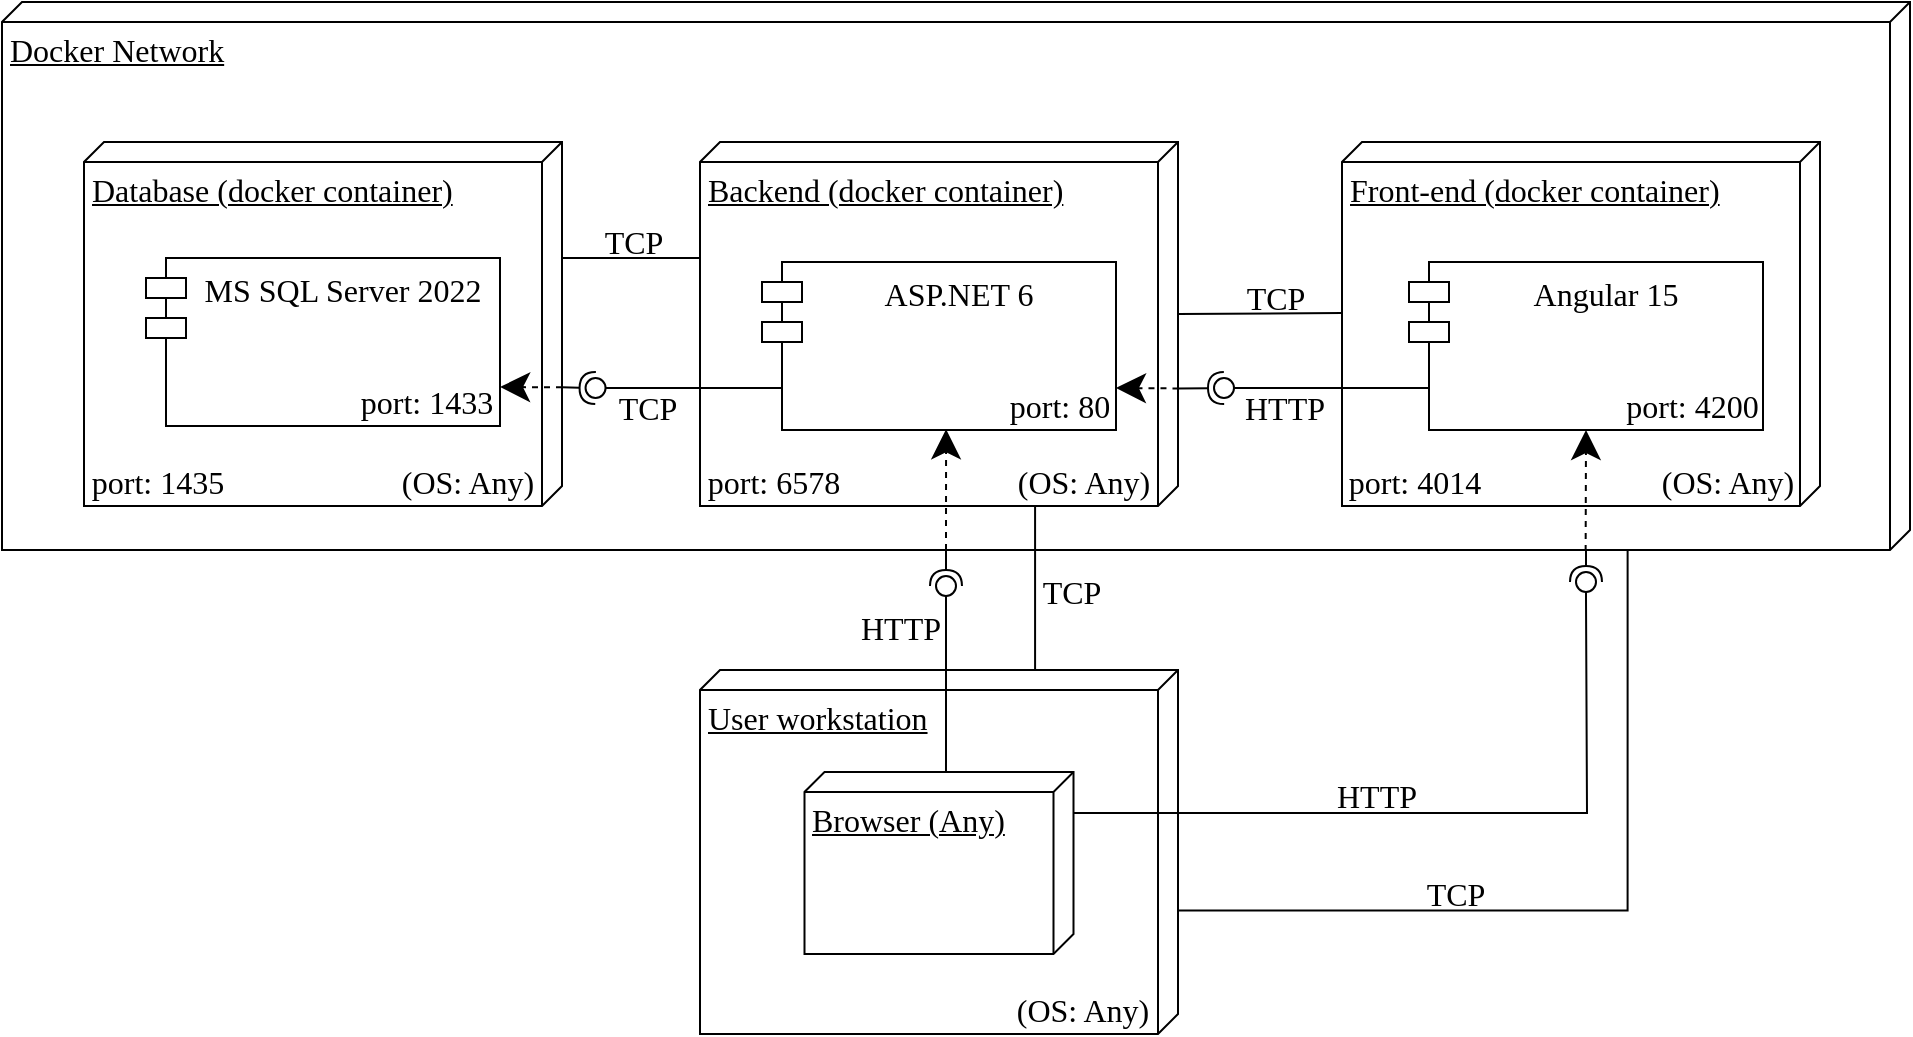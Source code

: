 <mxfile version="21.3.3" type="device">
  <diagram id="SJKQbwATTXSdq_l_r0Jc" name="Страница 1">
    <mxGraphModel dx="1018" dy="524" grid="0" gridSize="10" guides="1" tooltips="1" connect="1" arrows="1" fold="1" page="1" pageScale="1" pageWidth="1654" pageHeight="1169" math="0" shadow="0">
      <root>
        <mxCell id="0" />
        <mxCell id="1" parent="0" />
        <mxCell id="NCQksfRdaHrPETZf62UO-32" value="&lt;font style=&quot;font-size: 16px;&quot;&gt;Docker Network&lt;/font&gt;" style="verticalAlign=top;align=left;spacingTop=8;spacingLeft=2;spacingRight=12;shape=cube;size=10;direction=south;fontStyle=4;html=1;fontFamily=Times New Roman;fontSize=14;" parent="1" vertex="1">
          <mxGeometry x="136" y="177" width="954" height="274" as="geometry" />
        </mxCell>
        <mxCell id="NCQksfRdaHrPETZf62UO-1" value="&lt;font style=&quot;font-size: 16px;&quot;&gt;Database (docker container)&lt;/font&gt;" style="verticalAlign=top;align=left;spacingTop=8;spacingLeft=2;spacingRight=12;shape=cube;size=10;direction=south;fontStyle=4;html=1;fontFamily=Times New Roman;fontSize=14;" parent="1" vertex="1">
          <mxGeometry x="177" y="247" width="239" height="182" as="geometry" />
        </mxCell>
        <mxCell id="NCQksfRdaHrPETZf62UO-4" value="MS SQL Server 2022" style="shape=module;align=left;spacingLeft=20;align=center;verticalAlign=top;fontFamily=Times New Roman;fontSize=16;" parent="1" vertex="1">
          <mxGeometry x="208" y="305" width="177" height="84" as="geometry" />
        </mxCell>
        <mxCell id="NCQksfRdaHrPETZf62UO-5" value="Backend (docker container)" style="verticalAlign=top;align=left;spacingTop=8;spacingLeft=2;spacingRight=12;shape=cube;size=10;direction=south;fontStyle=4;html=1;fontFamily=Times New Roman;fontSize=16;" parent="1" vertex="1">
          <mxGeometry x="485" y="247" width="239" height="182" as="geometry" />
        </mxCell>
        <mxCell id="NCQksfRdaHrPETZf62UO-6" value="ASP.NET 6" style="shape=module;align=left;spacingLeft=20;align=center;verticalAlign=top;fontFamily=Times New Roman;fontSize=16;" parent="1" vertex="1">
          <mxGeometry x="516" y="307" width="177" height="84" as="geometry" />
        </mxCell>
        <mxCell id="NCQksfRdaHrPETZf62UO-7" value="Front-end (docker container)" style="verticalAlign=top;align=left;spacingTop=8;spacingLeft=2;spacingRight=12;shape=cube;size=10;direction=south;fontStyle=4;html=1;fontFamily=Times New Roman;fontSize=16;" parent="1" vertex="1">
          <mxGeometry x="806" y="247" width="239" height="182" as="geometry" />
        </mxCell>
        <mxCell id="NCQksfRdaHrPETZf62UO-8" value="Angular 15" style="shape=module;align=left;spacingLeft=20;align=center;verticalAlign=top;fontFamily=Times New Roman;fontSize=16;" parent="1" vertex="1">
          <mxGeometry x="839.5" y="307" width="177" height="84" as="geometry" />
        </mxCell>
        <mxCell id="NCQksfRdaHrPETZf62UO-9" value="User workstation" style="verticalAlign=top;align=left;spacingTop=8;spacingLeft=2;spacingRight=12;shape=cube;size=10;direction=south;fontStyle=4;html=1;fontFamily=Times New Roman;fontSize=16;" parent="1" vertex="1">
          <mxGeometry x="485" y="511" width="239" height="182" as="geometry" />
        </mxCell>
        <mxCell id="NCQksfRdaHrPETZf62UO-11" value="port: 1435" style="text;align=center;fontStyle=0;verticalAlign=middle;spacingLeft=3;spacingRight=3;strokeColor=none;rotatable=0;points=[[0,0.5],[1,0.5]];portConstraint=eastwest;fontFamily=Times New Roman;fontSize=16;" parent="1" vertex="1">
          <mxGeometry x="176" y="403" width="76" height="26" as="geometry" />
        </mxCell>
        <mxCell id="NCQksfRdaHrPETZf62UO-12" value="port: 6578" style="text;align=center;fontStyle=0;verticalAlign=middle;spacingLeft=3;spacingRight=3;strokeColor=none;rotatable=0;points=[[0,0.5],[1,0.5]];portConstraint=eastwest;fontFamily=Times New Roman;fontSize=16;" parent="1" vertex="1">
          <mxGeometry x="485" y="403" width="74" height="26" as="geometry" />
        </mxCell>
        <mxCell id="NCQksfRdaHrPETZf62UO-13" value="port: 4014" style="text;align=center;fontStyle=0;verticalAlign=middle;spacingLeft=3;spacingRight=3;strokeColor=none;rotatable=0;points=[[0,0.5],[1,0.5]];portConstraint=eastwest;fontFamily=Times New Roman;fontSize=16;" parent="1" vertex="1">
          <mxGeometry x="806" y="403" width="73" height="26" as="geometry" />
        </mxCell>
        <mxCell id="NCQksfRdaHrPETZf62UO-14" value="port: 1433" style="text;align=center;fontStyle=0;verticalAlign=middle;spacingLeft=3;spacingRight=3;strokeColor=none;rotatable=0;points=[[0,0.5],[1,0.5]];portConstraint=eastwest;fontFamily=Times New Roman;fontSize=16;" parent="1" vertex="1">
          <mxGeometry x="312" y="363" width="73" height="26" as="geometry" />
        </mxCell>
        <mxCell id="NCQksfRdaHrPETZf62UO-15" value="port: 80" style="text;align=center;fontStyle=0;verticalAlign=middle;spacingLeft=3;spacingRight=3;strokeColor=none;rotatable=0;points=[[0,0.5],[1,0.5]];portConstraint=eastwest;fontFamily=Times New Roman;fontSize=16;" parent="1" vertex="1">
          <mxGeometry x="638" y="365" width="54" height="26" as="geometry" />
        </mxCell>
        <mxCell id="NCQksfRdaHrPETZf62UO-16" value="port: 4200" style="text;align=center;fontStyle=0;verticalAlign=middle;spacingLeft=3;spacingRight=3;strokeColor=none;rotatable=0;points=[[0,0.5],[1,0.5]];portConstraint=eastwest;fontFamily=Times New Roman;fontSize=16;" parent="1" vertex="1">
          <mxGeometry x="946" y="365" width="70.5" height="26" as="geometry" />
        </mxCell>
        <mxCell id="NCQksfRdaHrPETZf62UO-20" value="" style="endArrow=none;html=1;rounded=0;entryX=1.001;entryY=0.148;entryDx=0;entryDy=0;entryPerimeter=0;edgeStyle=orthogonalEdgeStyle;exitX=0.661;exitY=0.001;exitDx=0;exitDy=0;exitPerimeter=0;" parent="1" source="NCQksfRdaHrPETZf62UO-9" target="NCQksfRdaHrPETZf62UO-32" edge="1">
          <mxGeometry relative="1" as="geometry">
            <mxPoint x="717" y="582" as="sourcePoint" />
            <mxPoint x="896" y="547" as="targetPoint" />
          </mxGeometry>
        </mxCell>
        <mxCell id="NCQksfRdaHrPETZf62UO-22" value="TCP" style="text;html=1;strokeColor=none;fillColor=none;align=center;verticalAlign=middle;whiteSpace=wrap;rounded=0;fontFamily=Times New Roman;fontSize=16;" parent="1" vertex="1">
          <mxGeometry x="844" y="612" width="38" height="21" as="geometry" />
        </mxCell>
        <mxCell id="NCQksfRdaHrPETZf62UO-25" value="" style="endArrow=none;html=1;rounded=0;exitX=-0.002;exitY=0.299;exitDx=0;exitDy=0;exitPerimeter=0;entryX=1;entryY=0.299;entryDx=0;entryDy=0;entryPerimeter=0;" parent="1" source="NCQksfRdaHrPETZf62UO-9" target="NCQksfRdaHrPETZf62UO-5" edge="1">
          <mxGeometry width="50" height="50" relative="1" as="geometry">
            <mxPoint x="596" y="437" as="sourcePoint" />
            <mxPoint x="646" y="387" as="targetPoint" />
          </mxGeometry>
        </mxCell>
        <mxCell id="NCQksfRdaHrPETZf62UO-28" value="" style="endArrow=none;html=1;rounded=0;exitX=0;exitY=0;exitDx=86;exitDy=0;exitPerimeter=0;entryX=0.47;entryY=1;entryDx=0;entryDy=0;entryPerimeter=0;" parent="1" source="NCQksfRdaHrPETZf62UO-5" target="NCQksfRdaHrPETZf62UO-7" edge="1">
          <mxGeometry width="50" height="50" relative="1" as="geometry">
            <mxPoint x="696" y="327" as="sourcePoint" />
            <mxPoint x="806" y="298" as="targetPoint" />
          </mxGeometry>
        </mxCell>
        <mxCell id="NCQksfRdaHrPETZf62UO-30" value="" style="endArrow=none;html=1;rounded=0;entryX=0.319;entryY=0;entryDx=0;entryDy=0;entryPerimeter=0;exitX=0.319;exitY=1.002;exitDx=0;exitDy=0;exitPerimeter=0;" parent="1" source="NCQksfRdaHrPETZf62UO-5" target="NCQksfRdaHrPETZf62UO-1" edge="1">
          <mxGeometry width="50" height="50" relative="1" as="geometry">
            <mxPoint x="476" y="367" as="sourcePoint" />
            <mxPoint x="776" y="277" as="targetPoint" />
          </mxGeometry>
        </mxCell>
        <mxCell id="W0lRrHo5N9oozSXiTQE4-1" value="Browser (Any)" style="verticalAlign=top;align=left;spacingTop=8;spacingLeft=2;spacingRight=12;shape=cube;size=10;direction=south;fontStyle=4;html=1;whiteSpace=wrap;fontFamily=Times New Roman;fontSize=16;" parent="1" vertex="1">
          <mxGeometry x="537.25" y="562" width="134.5" height="91" as="geometry" />
        </mxCell>
        <mxCell id="W0lRrHo5N9oozSXiTQE4-2" value="(OS: Any)" style="text;align=center;fontStyle=0;verticalAlign=middle;spacingLeft=3;spacingRight=3;strokeColor=none;rotatable=0;points=[[0,0.5],[1,0.5]];portConstraint=eastwest;fontFamily=Times New Roman;fontSize=16;" parent="1" vertex="1">
          <mxGeometry x="642" y="403" width="70" height="26" as="geometry" />
        </mxCell>
        <mxCell id="W0lRrHo5N9oozSXiTQE4-3" value="(OS: Any)" style="text;align=center;fontStyle=0;verticalAlign=middle;spacingLeft=3;spacingRight=3;strokeColor=none;rotatable=0;points=[[0,0.5],[1,0.5]];portConstraint=eastwest;fontFamily=Times New Roman;fontSize=16;" parent="1" vertex="1">
          <mxGeometry x="964" y="403" width="70" height="26" as="geometry" />
        </mxCell>
        <mxCell id="W0lRrHo5N9oozSXiTQE4-4" value="(OS: Any)" style="text;align=center;fontStyle=0;verticalAlign=middle;spacingLeft=3;spacingRight=3;strokeColor=none;rotatable=0;points=[[0,0.5],[1,0.5]];portConstraint=eastwest;fontFamily=Times New Roman;fontSize=16;" parent="1" vertex="1">
          <mxGeometry x="331" y="403" width="76" height="26" as="geometry" />
        </mxCell>
        <mxCell id="dSqrFrBYC_2CAn7mRIEX-1" value="(OS: Any)" style="text;align=center;fontStyle=0;verticalAlign=middle;spacingLeft=3;spacingRight=3;strokeColor=none;rotatable=0;points=[[0,0.5],[1,0.5]];portConstraint=eastwest;fontFamily=Times New Roman;fontSize=16;" parent="1" vertex="1">
          <mxGeometry x="641" y="667" width="71" height="26" as="geometry" />
        </mxCell>
        <mxCell id="dSqrFrBYC_2CAn7mRIEX-5" value="" style="endArrow=classic;dashed=1;endFill=1;endSize=12;html=1;rounded=0;entryX=0.5;entryY=1;entryDx=0;entryDy=0;exitX=1.002;exitY=0.17;exitDx=0;exitDy=0;exitPerimeter=0;" parent="1" source="NCQksfRdaHrPETZf62UO-32" target="NCQksfRdaHrPETZf62UO-8" edge="1">
          <mxGeometry width="160" relative="1" as="geometry">
            <mxPoint x="928" y="437" as="sourcePoint" />
            <mxPoint x="906" y="377" as="targetPoint" />
          </mxGeometry>
        </mxCell>
        <mxCell id="dSqrFrBYC_2CAn7mRIEX-7" value="" style="rounded=0;orthogonalLoop=1;jettySize=auto;html=1;endArrow=none;endFill=0;sketch=0;sourcePerimeterSpacing=0;targetPerimeterSpacing=0;exitX=0.225;exitY=0;exitDx=0;exitDy=0;exitPerimeter=0;edgeStyle=orthogonalEdgeStyle;" parent="1" source="W0lRrHo5N9oozSXiTQE4-1" edge="1">
          <mxGeometry relative="1" as="geometry">
            <mxPoint x="668" y="545" as="sourcePoint" />
            <mxPoint x="928" y="475" as="targetPoint" />
          </mxGeometry>
        </mxCell>
        <mxCell id="dSqrFrBYC_2CAn7mRIEX-8" value="" style="rounded=0;orthogonalLoop=1;jettySize=auto;html=1;endArrow=none;endFill=0;sketch=0;sourcePerimeterSpacing=0;targetPerimeterSpacing=0;" parent="1" target="dSqrFrBYC_2CAn7mRIEX-10" edge="1">
          <mxGeometry relative="1" as="geometry">
            <mxPoint x="928" y="476" as="sourcePoint" />
          </mxGeometry>
        </mxCell>
        <mxCell id="dSqrFrBYC_2CAn7mRIEX-9" value="" style="rounded=0;orthogonalLoop=1;jettySize=auto;html=1;endArrow=halfCircle;endFill=0;entryX=0.5;entryY=0.5;endSize=6;strokeWidth=1;sketch=0;entryDx=0;entryDy=0;" parent="1" target="dSqrFrBYC_2CAn7mRIEX-10" edge="1">
          <mxGeometry relative="1" as="geometry">
            <mxPoint x="928" y="451" as="sourcePoint" />
          </mxGeometry>
        </mxCell>
        <mxCell id="dSqrFrBYC_2CAn7mRIEX-10" value="" style="ellipse;whiteSpace=wrap;html=1;align=center;aspect=fixed;resizable=0;points=[];outlineConnect=0;sketch=0;flipV=1;" parent="1" vertex="1">
          <mxGeometry x="923" y="462" width="10" height="10" as="geometry" />
        </mxCell>
        <mxCell id="dSqrFrBYC_2CAn7mRIEX-11" value="HTTP" style="text;html=1;strokeColor=none;fillColor=none;align=center;verticalAlign=middle;whiteSpace=wrap;rounded=0;fontFamily=Times New Roman;fontSize=16;" parent="1" vertex="1">
          <mxGeometry x="803" y="564" width="41" height="19" as="geometry" />
        </mxCell>
        <mxCell id="dSqrFrBYC_2CAn7mRIEX-12" value="TCP" style="text;html=1;strokeColor=none;fillColor=none;align=center;verticalAlign=middle;whiteSpace=wrap;rounded=0;fontFamily=Times New Roman;fontSize=16;" parent="1" vertex="1">
          <mxGeometry x="650" y="460" width="42" height="24" as="geometry" />
        </mxCell>
        <mxCell id="dSqrFrBYC_2CAn7mRIEX-13" value="" style="rounded=0;orthogonalLoop=1;jettySize=auto;html=1;endArrow=halfCircle;endFill=0;entryX=0.5;entryY=0.5;endSize=6;strokeWidth=1;sketch=0;entryDx=0;entryDy=0;exitX=0;exitY=0;exitDx=274;exitDy=482;exitPerimeter=0;" parent="1" source="NCQksfRdaHrPETZf62UO-32" target="dSqrFrBYC_2CAn7mRIEX-14" edge="1">
          <mxGeometry relative="1" as="geometry">
            <mxPoint x="606" y="437" as="sourcePoint" />
          </mxGeometry>
        </mxCell>
        <mxCell id="dSqrFrBYC_2CAn7mRIEX-14" value="" style="ellipse;whiteSpace=wrap;html=1;align=center;aspect=fixed;resizable=0;points=[];outlineConnect=0;sketch=0;flipV=1;" parent="1" vertex="1">
          <mxGeometry x="603" y="464" width="10" height="10" as="geometry" />
        </mxCell>
        <mxCell id="dSqrFrBYC_2CAn7mRIEX-15" value="" style="endArrow=none;html=1;rounded=0;exitX=0;exitY=0.474;exitDx=0;exitDy=0;exitPerimeter=0;" parent="1" source="W0lRrHo5N9oozSXiTQE4-1" target="dSqrFrBYC_2CAn7mRIEX-14" edge="1">
          <mxGeometry width="50" height="50" relative="1" as="geometry">
            <mxPoint x="606" y="524" as="sourcePoint" />
            <mxPoint x="605.9" y="468" as="targetPoint" />
          </mxGeometry>
        </mxCell>
        <mxCell id="dSqrFrBYC_2CAn7mRIEX-16" value="" style="endArrow=classic;dashed=1;endFill=1;endSize=12;html=1;rounded=0;exitX=0;exitY=0;exitDx=274;exitDy=482;exitPerimeter=0;entryX=0.52;entryY=0.996;entryDx=0;entryDy=0;entryPerimeter=0;" parent="1" source="NCQksfRdaHrPETZf62UO-32" target="NCQksfRdaHrPETZf62UO-6" edge="1">
          <mxGeometry width="160" relative="1" as="geometry">
            <mxPoint x="605.66" y="429" as="sourcePoint" />
            <mxPoint x="606" y="380" as="targetPoint" />
          </mxGeometry>
        </mxCell>
        <mxCell id="dSqrFrBYC_2CAn7mRIEX-17" value="HTTP" style="text;html=1;strokeColor=none;fillColor=none;align=center;verticalAlign=middle;whiteSpace=wrap;rounded=0;fontFamily=Times New Roman;fontSize=16;" parent="1" vertex="1">
          <mxGeometry x="565" y="480" width="41" height="20" as="geometry" />
        </mxCell>
        <mxCell id="dSqrFrBYC_2CAn7mRIEX-18" value="TCP" style="text;html=1;strokeColor=none;fillColor=none;align=center;verticalAlign=middle;whiteSpace=wrap;rounded=0;fontFamily=Times New Roman;fontSize=16;" parent="1" vertex="1">
          <mxGeometry x="752" y="314" width="42" height="21" as="geometry" />
        </mxCell>
        <mxCell id="dSqrFrBYC_2CAn7mRIEX-19" value="" style="rounded=0;orthogonalLoop=1;jettySize=auto;html=1;endArrow=halfCircle;endFill=0;entryX=0.5;entryY=0.5;endSize=6;strokeWidth=1;sketch=0;entryDx=0;entryDy=0;exitX=0.677;exitY=0;exitDx=0;exitDy=0;exitPerimeter=0;" parent="1" source="NCQksfRdaHrPETZf62UO-5" target="dSqrFrBYC_2CAn7mRIEX-20" edge="1">
          <mxGeometry relative="1" as="geometry">
            <mxPoint x="747" y="334" as="sourcePoint" />
          </mxGeometry>
        </mxCell>
        <mxCell id="dSqrFrBYC_2CAn7mRIEX-20" value="" style="ellipse;whiteSpace=wrap;html=1;align=center;aspect=fixed;resizable=0;points=[];outlineConnect=0;sketch=0;flipV=1;" parent="1" vertex="1">
          <mxGeometry x="742" y="365" width="10" height="10" as="geometry" />
        </mxCell>
        <mxCell id="dSqrFrBYC_2CAn7mRIEX-21" value="" style="endArrow=none;html=1;rounded=0;entryX=0;entryY=0.75;entryDx=10;entryDy=0;entryPerimeter=0;" parent="1" source="dSqrFrBYC_2CAn7mRIEX-20" target="NCQksfRdaHrPETZf62UO-8" edge="1">
          <mxGeometry width="50" height="50" relative="1" as="geometry">
            <mxPoint x="756" y="351" as="sourcePoint" />
            <mxPoint x="846" y="351" as="targetPoint" />
          </mxGeometry>
        </mxCell>
        <mxCell id="dSqrFrBYC_2CAn7mRIEX-22" value="" style="endArrow=classic;dashed=1;endFill=1;endSize=12;html=1;rounded=0;exitX=0.677;exitY=-0.001;exitDx=0;exitDy=0;exitPerimeter=0;entryX=1;entryY=0.75;entryDx=0;entryDy=0;" parent="1" source="NCQksfRdaHrPETZf62UO-5" target="NCQksfRdaHrPETZf62UO-6" edge="1">
          <mxGeometry width="160" relative="1" as="geometry">
            <mxPoint x="689" y="372" as="sourcePoint" />
            <mxPoint x="688" y="312" as="targetPoint" />
          </mxGeometry>
        </mxCell>
        <mxCell id="dSqrFrBYC_2CAn7mRIEX-23" value="HTTP" style="text;html=1;strokeColor=none;fillColor=none;align=center;verticalAlign=middle;whiteSpace=wrap;rounded=0;fontFamily=Times New Roman;fontSize=16;" parent="1" vertex="1">
          <mxGeometry x="757" y="371" width="41" height="18" as="geometry" />
        </mxCell>
        <mxCell id="dSqrFrBYC_2CAn7mRIEX-24" value="" style="rounded=0;orthogonalLoop=1;jettySize=auto;html=1;endArrow=halfCircle;endFill=0;entryX=0.5;entryY=0.5;endSize=6;strokeWidth=1;sketch=0;entryDx=0;entryDy=0;exitX=0.674;exitY=0;exitDx=0;exitDy=0;exitPerimeter=0;" parent="1" source="NCQksfRdaHrPETZf62UO-1" target="dSqrFrBYC_2CAn7mRIEX-25" edge="1">
          <mxGeometry relative="1" as="geometry">
            <mxPoint x="416" y="369" as="sourcePoint" />
          </mxGeometry>
        </mxCell>
        <mxCell id="dSqrFrBYC_2CAn7mRIEX-25" value="" style="ellipse;whiteSpace=wrap;html=1;align=center;aspect=fixed;resizable=0;points=[];outlineConnect=0;sketch=0;flipV=1;" parent="1" vertex="1">
          <mxGeometry x="427.78" y="365" width="10" height="10" as="geometry" />
        </mxCell>
        <mxCell id="dSqrFrBYC_2CAn7mRIEX-26" value="" style="endArrow=none;html=1;rounded=0;exitX=0;exitY=0.75;exitDx=10;exitDy=0;exitPerimeter=0;" parent="1" source="NCQksfRdaHrPETZf62UO-6" target="dSqrFrBYC_2CAn7mRIEX-25" edge="1">
          <mxGeometry width="50" height="50" relative="1" as="geometry">
            <mxPoint x="529" y="360.5" as="sourcePoint" />
            <mxPoint x="449" y="361.5" as="targetPoint" />
          </mxGeometry>
        </mxCell>
        <mxCell id="dSqrFrBYC_2CAn7mRIEX-27" value="" style="endArrow=classic;dashed=1;endFill=1;endSize=12;html=1;rounded=0;entryX=1.001;entryY=0.25;entryDx=0;entryDy=0;entryPerimeter=0;exitX=0.674;exitY=0;exitDx=0;exitDy=0;exitPerimeter=0;" parent="1" source="NCQksfRdaHrPETZf62UO-1" target="NCQksfRdaHrPETZf62UO-14" edge="1">
          <mxGeometry width="160" relative="1" as="geometry">
            <mxPoint x="416" y="370" as="sourcePoint" />
            <mxPoint x="361" y="360.81" as="targetPoint" />
          </mxGeometry>
        </mxCell>
        <mxCell id="dSqrFrBYC_2CAn7mRIEX-28" value="TCP" style="text;html=1;strokeColor=none;fillColor=none;align=center;verticalAlign=middle;whiteSpace=wrap;rounded=0;fontFamily=Times New Roman;fontSize=16;" parent="1" vertex="1">
          <mxGeometry x="431" y="287" width="42" height="19" as="geometry" />
        </mxCell>
        <mxCell id="lOEOExCXbDV5vAd7fq1s-1" value="TCP" style="text;html=1;strokeColor=none;fillColor=none;align=center;verticalAlign=middle;whiteSpace=wrap;rounded=0;fontFamily=Times New Roman;fontSize=16;" vertex="1" parent="1">
          <mxGeometry x="437.78" y="370" width="42" height="19" as="geometry" />
        </mxCell>
      </root>
    </mxGraphModel>
  </diagram>
</mxfile>

